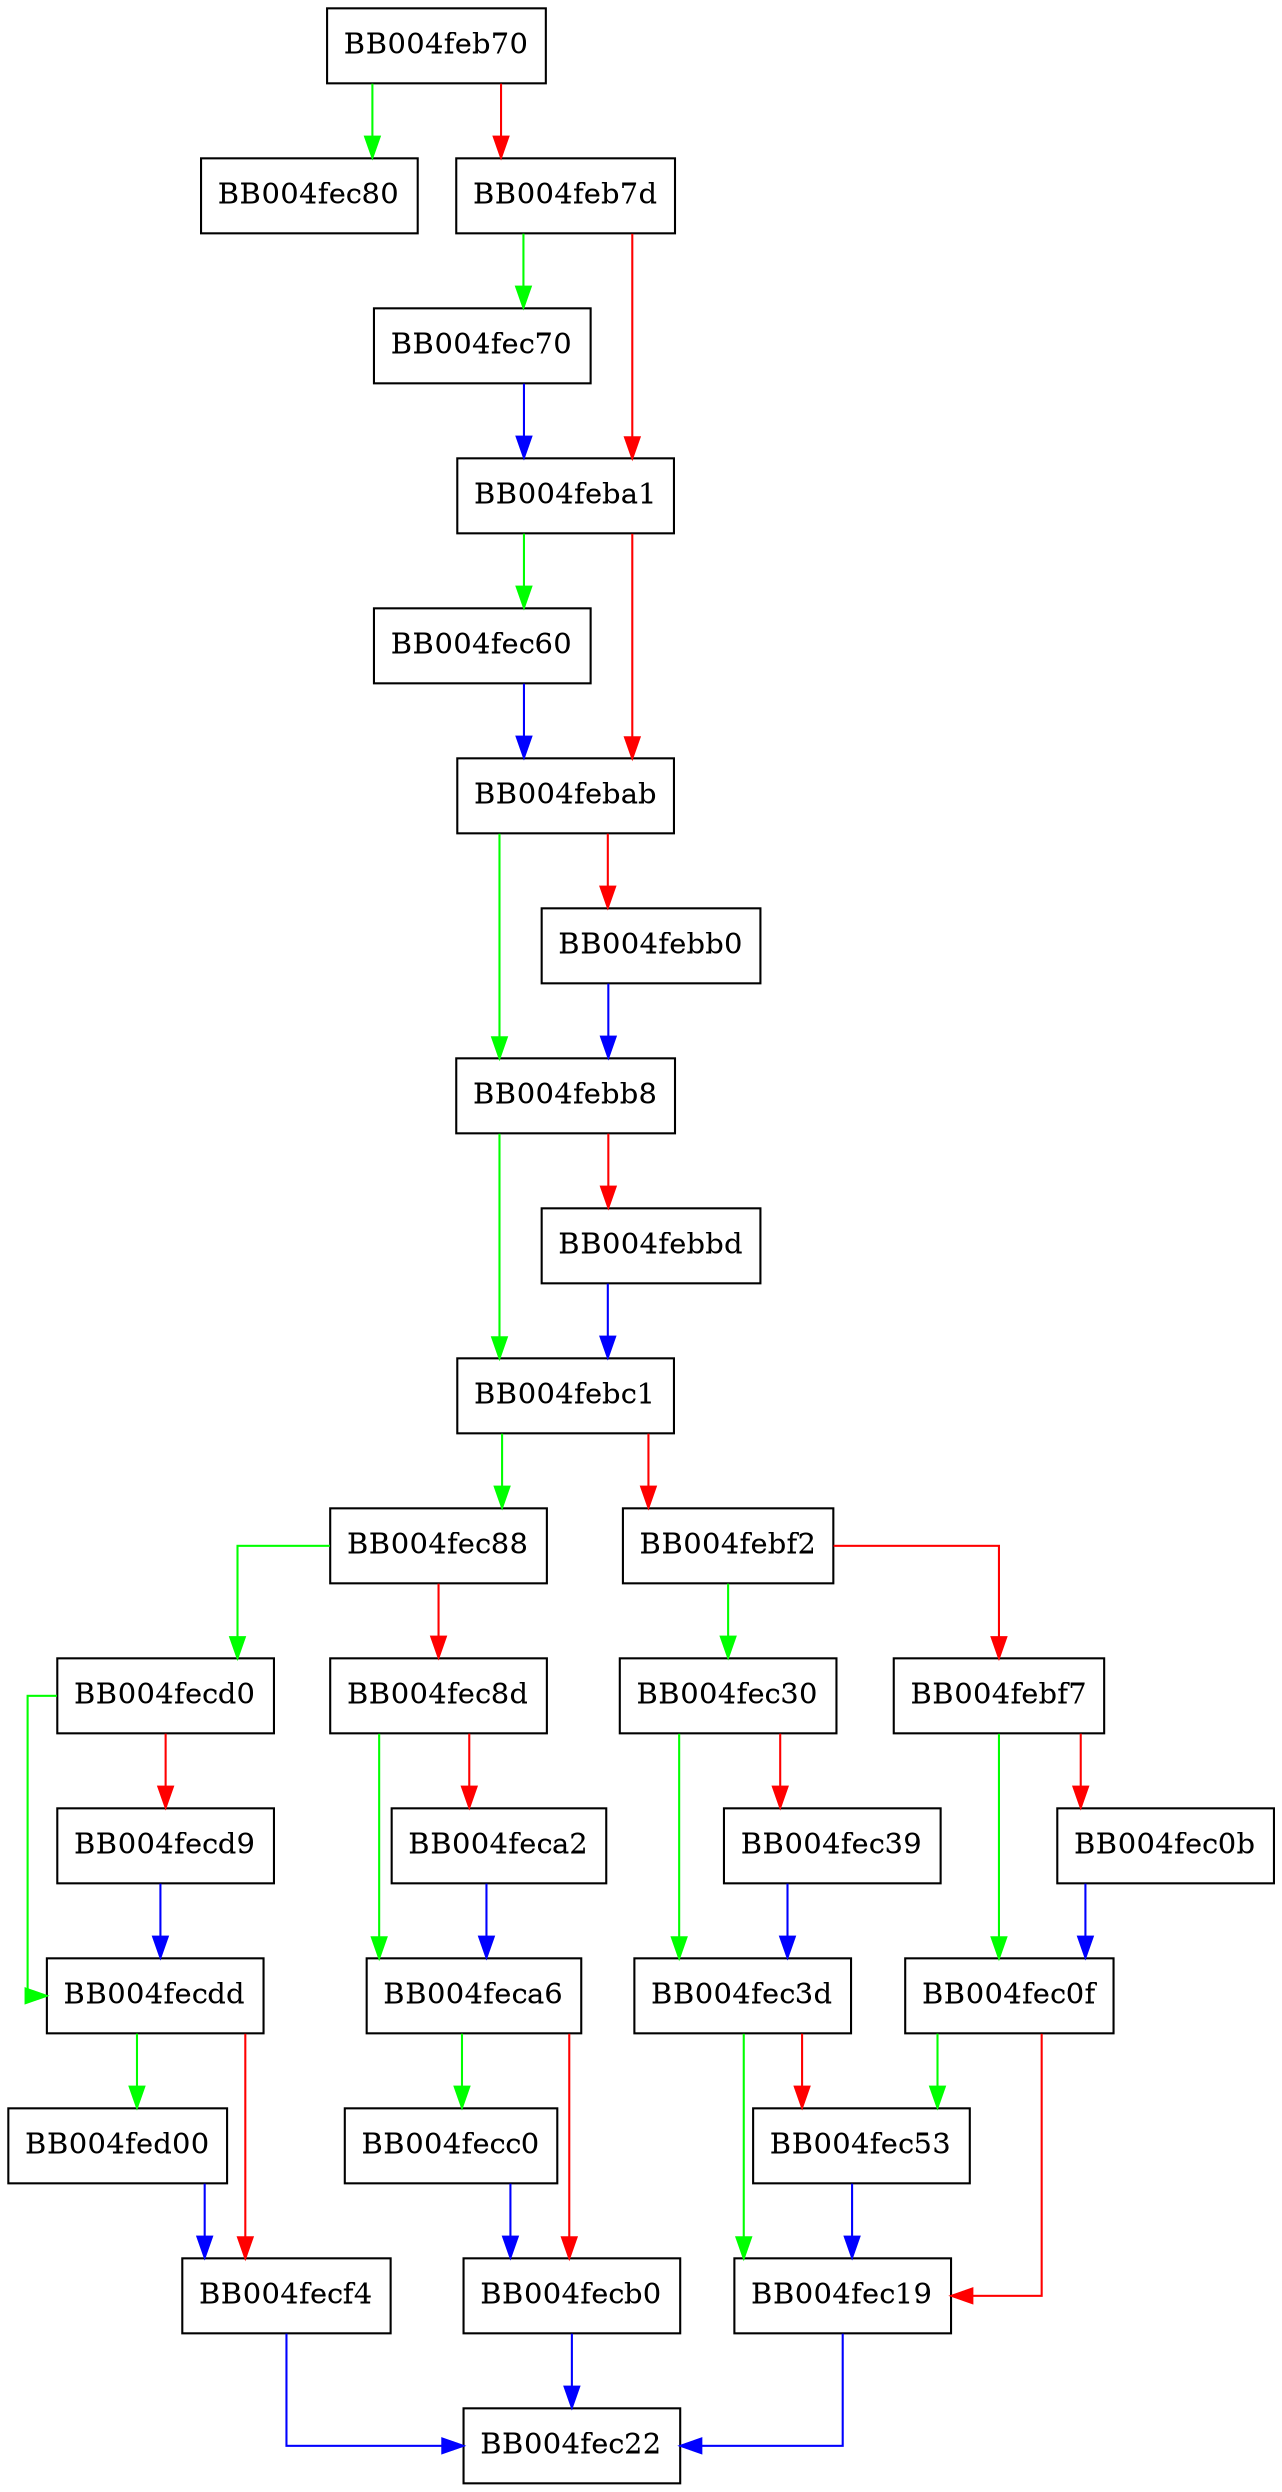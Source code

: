 digraph demux_resize_urxe {
  node [shape="box"];
  graph [splines=ortho];
  BB004feb70 -> BB004fec80 [color="green"];
  BB004feb70 -> BB004feb7d [color="red"];
  BB004feb7d -> BB004fec70 [color="green"];
  BB004feb7d -> BB004feba1 [color="red"];
  BB004feba1 -> BB004fec60 [color="green"];
  BB004feba1 -> BB004febab [color="red"];
  BB004febab -> BB004febb8 [color="green"];
  BB004febab -> BB004febb0 [color="red"];
  BB004febb0 -> BB004febb8 [color="blue"];
  BB004febb8 -> BB004febc1 [color="green"];
  BB004febb8 -> BB004febbd [color="red"];
  BB004febbd -> BB004febc1 [color="blue"];
  BB004febc1 -> BB004fec88 [color="green"];
  BB004febc1 -> BB004febf2 [color="red"];
  BB004febf2 -> BB004fec30 [color="green"];
  BB004febf2 -> BB004febf7 [color="red"];
  BB004febf7 -> BB004fec0f [color="green"];
  BB004febf7 -> BB004fec0b [color="red"];
  BB004fec0b -> BB004fec0f [color="blue"];
  BB004fec0f -> BB004fec53 [color="green"];
  BB004fec0f -> BB004fec19 [color="red"];
  BB004fec19 -> BB004fec22 [color="blue"];
  BB004fec30 -> BB004fec3d [color="green"];
  BB004fec30 -> BB004fec39 [color="red"];
  BB004fec39 -> BB004fec3d [color="blue"];
  BB004fec3d -> BB004fec19 [color="green"];
  BB004fec3d -> BB004fec53 [color="red"];
  BB004fec53 -> BB004fec19 [color="blue"];
  BB004fec60 -> BB004febab [color="blue"];
  BB004fec70 -> BB004feba1 [color="blue"];
  BB004fec88 -> BB004fecd0 [color="green"];
  BB004fec88 -> BB004fec8d [color="red"];
  BB004fec8d -> BB004feca6 [color="green"];
  BB004fec8d -> BB004feca2 [color="red"];
  BB004feca2 -> BB004feca6 [color="blue"];
  BB004feca6 -> BB004fecc0 [color="green"];
  BB004feca6 -> BB004fecb0 [color="red"];
  BB004fecb0 -> BB004fec22 [color="blue"];
  BB004fecc0 -> BB004fecb0 [color="blue"];
  BB004fecd0 -> BB004fecdd [color="green"];
  BB004fecd0 -> BB004fecd9 [color="red"];
  BB004fecd9 -> BB004fecdd [color="blue"];
  BB004fecdd -> BB004fed00 [color="green"];
  BB004fecdd -> BB004fecf4 [color="red"];
  BB004fecf4 -> BB004fec22 [color="blue"];
  BB004fed00 -> BB004fecf4 [color="blue"];
}